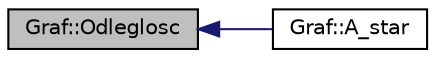 digraph G
{
  edge [fontname="Helvetica",fontsize="10",labelfontname="Helvetica",labelfontsize="10"];
  node [fontname="Helvetica",fontsize="10",shape=record];
  rankdir="LR";
  Node1 [label="Graf::Odleglosc",height=0.2,width=0.4,color="black", fillcolor="grey75", style="filled" fontcolor="black"];
  Node1 -> Node2 [dir="back",color="midnightblue",fontsize="10",style="solid"];
  Node2 [label="Graf::A_star",height=0.2,width=0.4,color="black", fillcolor="white", style="filled",URL="$class_graf.html#a6c44918b1313dc1757fc01c18dde3b80",tooltip="Realizuje algorytm A*."];
}
